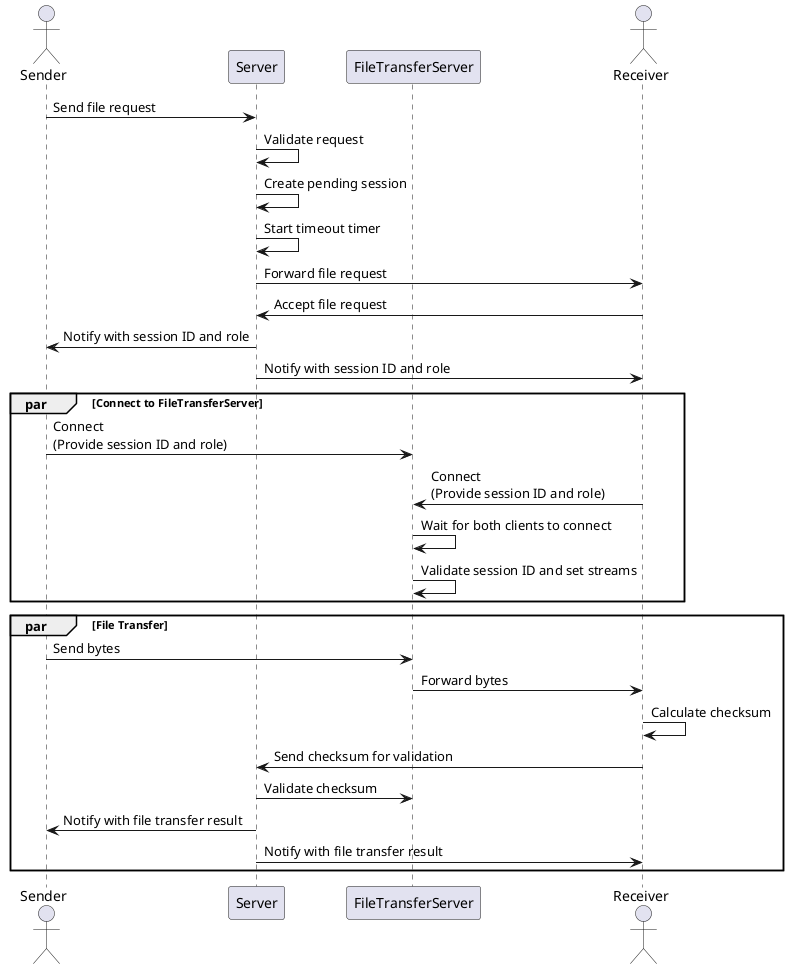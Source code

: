 @startuml
actor Sender
participant Server
participant FileTransferServer
actor Receiver

Sender -> Server: Send file request
Server -> Server: Validate request
Server -> Server: Create pending session
Server -> Server: Start timeout timer
Server -> Receiver: Forward file request
Receiver -> Server: Accept file request
Server -> Sender: Notify with session ID and role
Server -> Receiver: Notify with session ID and role

par Connect to FileTransferServer
    Sender -> FileTransferServer: Connect\n(Provide session ID and role)
    Receiver -> FileTransferServer: Connect\n(Provide session ID and role)
    FileTransferServer -> FileTransferServer: Wait for both clients to connect
    FileTransferServer -> FileTransferServer: Validate session ID and set streams

end

par File Transfer
    Sender -> FileTransferServer: Send bytes
    FileTransferServer -> Receiver: Forward bytes
    Receiver -> Receiver: Calculate checksum
    Receiver -> Server: Send checksum for validation
    Server -> FileTransferServer: Validate checksum
    Server -> Sender: Notify with file transfer result
    Server -> Receiver: Notify with file transfer result

end

@enduml
